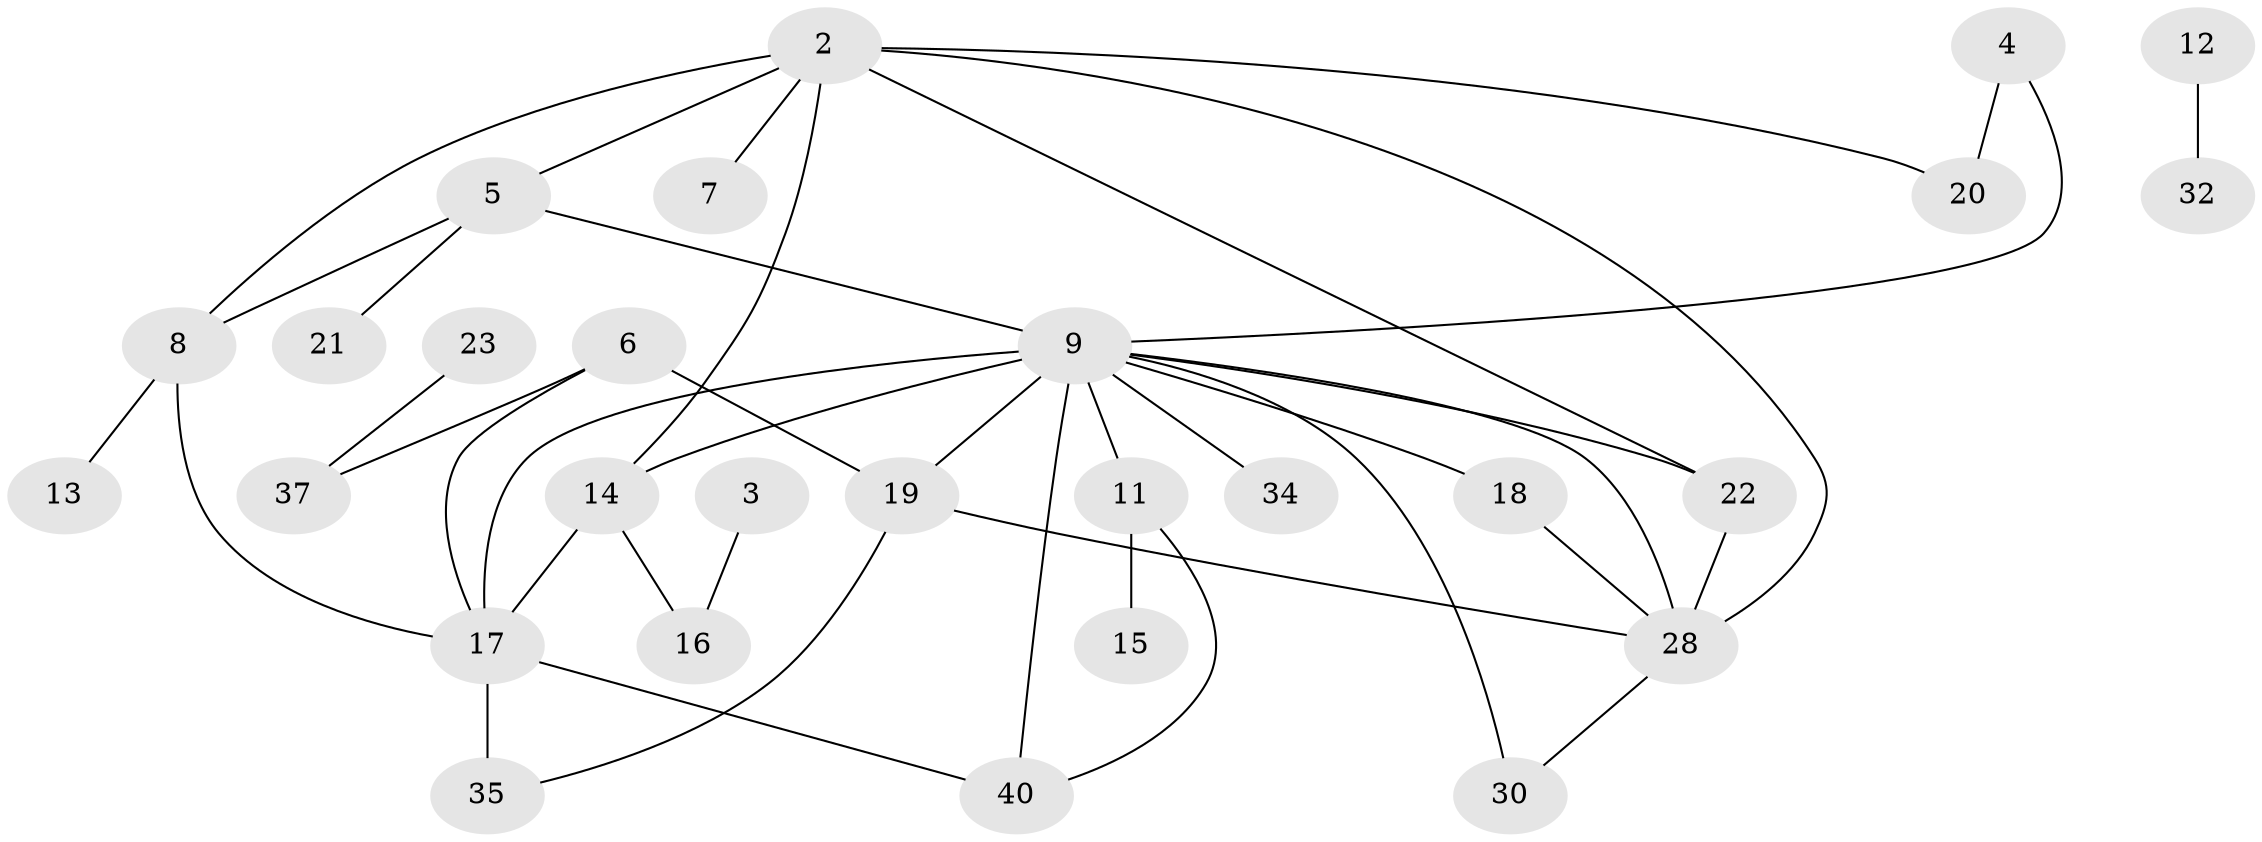 // original degree distribution, {0: 0.1, 4: 0.0875, 1: 0.3375, 2: 0.2375, 5: 0.0375, 6: 0.05, 3: 0.15}
// Generated by graph-tools (version 1.1) at 2025/33/03/09/25 02:33:35]
// undirected, 28 vertices, 41 edges
graph export_dot {
graph [start="1"]
  node [color=gray90,style=filled];
  2;
  3;
  4;
  5;
  6;
  7;
  8;
  9;
  11;
  12;
  13;
  14;
  15;
  16;
  17;
  18;
  19;
  20;
  21;
  22;
  23;
  28;
  30;
  32;
  34;
  35;
  37;
  40;
  2 -- 5 [weight=1.0];
  2 -- 7 [weight=1.0];
  2 -- 8 [weight=1.0];
  2 -- 14 [weight=1.0];
  2 -- 20 [weight=1.0];
  2 -- 22 [weight=1.0];
  2 -- 28 [weight=1.0];
  3 -- 16 [weight=1.0];
  4 -- 9 [weight=1.0];
  4 -- 20 [weight=1.0];
  5 -- 8 [weight=1.0];
  5 -- 9 [weight=1.0];
  5 -- 21 [weight=1.0];
  6 -- 17 [weight=1.0];
  6 -- 19 [weight=1.0];
  6 -- 37 [weight=1.0];
  8 -- 13 [weight=1.0];
  8 -- 17 [weight=1.0];
  9 -- 11 [weight=1.0];
  9 -- 14 [weight=2.0];
  9 -- 17 [weight=2.0];
  9 -- 18 [weight=1.0];
  9 -- 19 [weight=1.0];
  9 -- 22 [weight=1.0];
  9 -- 28 [weight=1.0];
  9 -- 30 [weight=1.0];
  9 -- 34 [weight=1.0];
  9 -- 40 [weight=1.0];
  11 -- 15 [weight=1.0];
  11 -- 40 [weight=1.0];
  12 -- 32 [weight=1.0];
  14 -- 16 [weight=1.0];
  14 -- 17 [weight=1.0];
  17 -- 35 [weight=3.0];
  17 -- 40 [weight=1.0];
  18 -- 28 [weight=1.0];
  19 -- 28 [weight=1.0];
  19 -- 35 [weight=1.0];
  22 -- 28 [weight=3.0];
  23 -- 37 [weight=1.0];
  28 -- 30 [weight=1.0];
}
